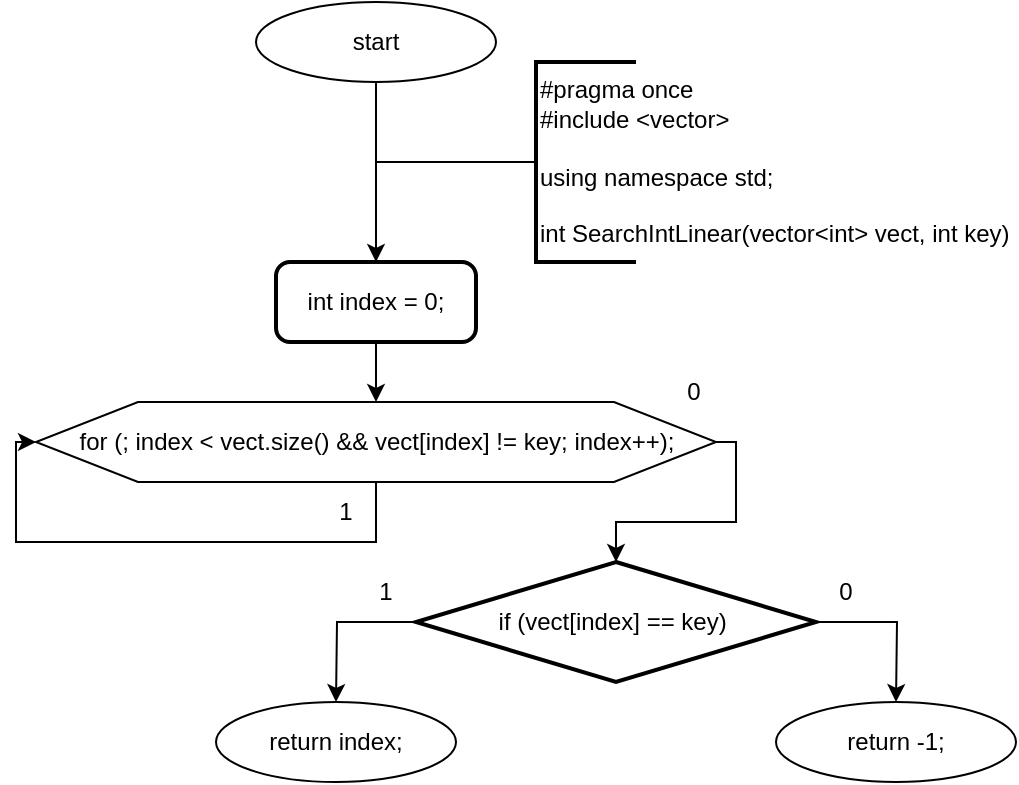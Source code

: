 <mxfile version="24.2.5" type="device">
  <diagram name="Страница — 1" id="Tu-8LEl3pcTaELCbYKAi">
    <mxGraphModel dx="712" dy="828" grid="1" gridSize="10" guides="1" tooltips="1" connect="1" arrows="1" fold="1" page="1" pageScale="1" pageWidth="827" pageHeight="1169" math="0" shadow="0">
      <root>
        <mxCell id="0" />
        <mxCell id="1" parent="0" />
        <mxCell id="WSPtxfCkogdFHM0f9hSN-1" value="start" style="ellipse;whiteSpace=wrap;html=1;" vertex="1" parent="1">
          <mxGeometry x="180" y="80" width="120" height="40" as="geometry" />
        </mxCell>
        <mxCell id="WSPtxfCkogdFHM0f9hSN-2" value="" style="endArrow=classic;html=1;rounded=0;labelBackgroundColor=default;strokeColor=default;align=center;verticalAlign=middle;fontFamily=Helvetica;fontSize=11;fontColor=default;shape=connector;edgeStyle=orthogonalEdgeStyle;exitX=0.5;exitY=1;exitDx=0;exitDy=0;" edge="1" source="WSPtxfCkogdFHM0f9hSN-1" parent="1">
          <mxGeometry width="50" height="50" relative="1" as="geometry">
            <mxPoint x="290.29" y="210" as="sourcePoint" />
            <mxPoint x="240" y="210" as="targetPoint" />
          </mxGeometry>
        </mxCell>
        <mxCell id="WSPtxfCkogdFHM0f9hSN-3" style="edgeStyle=orthogonalEdgeStyle;rounded=0;orthogonalLoop=1;jettySize=auto;html=1;exitX=0;exitY=0.5;exitDx=0;exitDy=0;exitPerimeter=0;endArrow=none;endFill=0;strokeWidth=1;" edge="1" source="WSPtxfCkogdFHM0f9hSN-4" parent="1">
          <mxGeometry relative="1" as="geometry">
            <mxPoint x="240" y="160" as="targetPoint" />
            <mxPoint x="300" y="170" as="sourcePoint" />
          </mxGeometry>
        </mxCell>
        <mxCell id="WSPtxfCkogdFHM0f9hSN-4" value="&lt;div&gt;#pragma once&lt;/div&gt;&lt;div&gt;#include &amp;lt;vector&amp;gt;&lt;/div&gt;&lt;div&gt;&lt;br&gt;&lt;/div&gt;&lt;div&gt;using namespace std;&lt;/div&gt;&lt;div&gt;&lt;br&gt;&lt;/div&gt;&lt;div&gt;int SearchIntLinear(vector&amp;lt;int&amp;gt; vect, int key)&amp;nbsp;&lt;/div&gt;" style="strokeWidth=2;html=1;shape=mxgraph.flowchart.annotation_1;align=left;pointerEvents=1;" vertex="1" parent="1">
          <mxGeometry x="320" y="110" width="50" height="100" as="geometry" />
        </mxCell>
        <mxCell id="WSPtxfCkogdFHM0f9hSN-8" style="edgeStyle=orthogonalEdgeStyle;rounded=0;orthogonalLoop=1;jettySize=auto;html=1;exitX=0.5;exitY=1;exitDx=0;exitDy=0;" edge="1" parent="1" source="WSPtxfCkogdFHM0f9hSN-7">
          <mxGeometry relative="1" as="geometry">
            <mxPoint x="240" y="280" as="targetPoint" />
          </mxGeometry>
        </mxCell>
        <mxCell id="WSPtxfCkogdFHM0f9hSN-7" value="int index = 0;" style="rounded=1;whiteSpace=wrap;html=1;absoluteArcSize=1;arcSize=14;strokeWidth=2;" vertex="1" parent="1">
          <mxGeometry x="190" y="210" width="100" height="40" as="geometry" />
        </mxCell>
        <mxCell id="WSPtxfCkogdFHM0f9hSN-9" style="edgeStyle=orthogonalEdgeStyle;rounded=0;orthogonalLoop=1;jettySize=auto;html=1;exitX=0.5;exitY=1;exitDx=0;exitDy=0;entryX=0;entryY=0.5;entryDx=0;entryDy=0;" edge="1" source="WSPtxfCkogdFHM0f9hSN-11" parent="1" target="WSPtxfCkogdFHM0f9hSN-11">
          <mxGeometry relative="1" as="geometry">
            <mxPoint x="240" y="360" as="targetPoint" />
            <Array as="points">
              <mxPoint x="240" y="350" />
              <mxPoint x="60" y="350" />
              <mxPoint x="60" y="300" />
            </Array>
          </mxGeometry>
        </mxCell>
        <mxCell id="WSPtxfCkogdFHM0f9hSN-10" style="edgeStyle=orthogonalEdgeStyle;rounded=0;orthogonalLoop=1;jettySize=auto;html=1;exitX=1;exitY=0.5;exitDx=0;exitDy=0;entryX=0.5;entryY=0;entryDx=0;entryDy=0;entryPerimeter=0;" edge="1" source="WSPtxfCkogdFHM0f9hSN-11" parent="1" target="WSPtxfCkogdFHM0f9hSN-17">
          <mxGeometry relative="1" as="geometry">
            <mxPoint x="420" y="370" as="targetPoint" />
            <Array as="points">
              <mxPoint x="420" y="300" />
              <mxPoint x="420" y="340" />
              <mxPoint x="360" y="340" />
            </Array>
          </mxGeometry>
        </mxCell>
        <mxCell id="WSPtxfCkogdFHM0f9hSN-11" value="for (; index &amp;lt; vect.size() &amp;amp;&amp;amp; vect[index] != key; index++);" style="verticalLabelPosition=middle;verticalAlign=middle;html=1;shape=hexagon;perimeter=hexagonPerimeter2;arcSize=6;size=0.15;labelPosition=center;align=center;" vertex="1" parent="1">
          <mxGeometry x="70" y="280" width="340" height="40" as="geometry" />
        </mxCell>
        <mxCell id="WSPtxfCkogdFHM0f9hSN-12" value="1" style="text;html=1;strokeColor=none;fillColor=none;align=center;verticalAlign=middle;whiteSpace=wrap;rounded=0;" vertex="1" parent="1">
          <mxGeometry x="210" y="320" width="30" height="30" as="geometry" />
        </mxCell>
        <mxCell id="WSPtxfCkogdFHM0f9hSN-14" value="0" style="text;html=1;strokeColor=none;fillColor=none;align=center;verticalAlign=middle;whiteSpace=wrap;rounded=0;" vertex="1" parent="1">
          <mxGeometry x="384" y="260" width="30" height="30" as="geometry" />
        </mxCell>
        <mxCell id="WSPtxfCkogdFHM0f9hSN-15" style="edgeStyle=orthogonalEdgeStyle;rounded=0;orthogonalLoop=1;jettySize=auto;html=1;exitX=0;exitY=0.5;exitDx=0;exitDy=0;exitPerimeter=0;" edge="1" source="WSPtxfCkogdFHM0f9hSN-17" parent="1">
          <mxGeometry relative="1" as="geometry">
            <mxPoint x="220" y="430" as="targetPoint" />
          </mxGeometry>
        </mxCell>
        <mxCell id="WSPtxfCkogdFHM0f9hSN-16" style="edgeStyle=orthogonalEdgeStyle;rounded=0;orthogonalLoop=1;jettySize=auto;html=1;exitX=1;exitY=0.5;exitDx=0;exitDy=0;exitPerimeter=0;" edge="1" source="WSPtxfCkogdFHM0f9hSN-17" parent="1">
          <mxGeometry relative="1" as="geometry">
            <mxPoint x="500" y="430" as="targetPoint" />
          </mxGeometry>
        </mxCell>
        <mxCell id="WSPtxfCkogdFHM0f9hSN-17" value="if (vect[index] == key)&amp;nbsp;" style="strokeWidth=2;html=1;shape=mxgraph.flowchart.decision;whiteSpace=wrap;" vertex="1" parent="1">
          <mxGeometry x="260" y="360" width="200" height="60" as="geometry" />
        </mxCell>
        <mxCell id="WSPtxfCkogdFHM0f9hSN-18" value="1" style="text;html=1;strokeColor=none;fillColor=none;align=center;verticalAlign=middle;whiteSpace=wrap;rounded=0;" vertex="1" parent="1">
          <mxGeometry x="230" y="360" width="30" height="30" as="geometry" />
        </mxCell>
        <mxCell id="WSPtxfCkogdFHM0f9hSN-19" value="0" style="text;html=1;strokeColor=none;fillColor=none;align=center;verticalAlign=middle;whiteSpace=wrap;rounded=0;" vertex="1" parent="1">
          <mxGeometry x="460" y="360" width="30" height="30" as="geometry" />
        </mxCell>
        <mxCell id="WSPtxfCkogdFHM0f9hSN-20" value="return index;" style="ellipse;whiteSpace=wrap;html=1;" vertex="1" parent="1">
          <mxGeometry x="160" y="430" width="120" height="40" as="geometry" />
        </mxCell>
        <mxCell id="WSPtxfCkogdFHM0f9hSN-21" value="return -1;" style="ellipse;whiteSpace=wrap;html=1;" vertex="1" parent="1">
          <mxGeometry x="440" y="430" width="120" height="40" as="geometry" />
        </mxCell>
      </root>
    </mxGraphModel>
  </diagram>
</mxfile>
